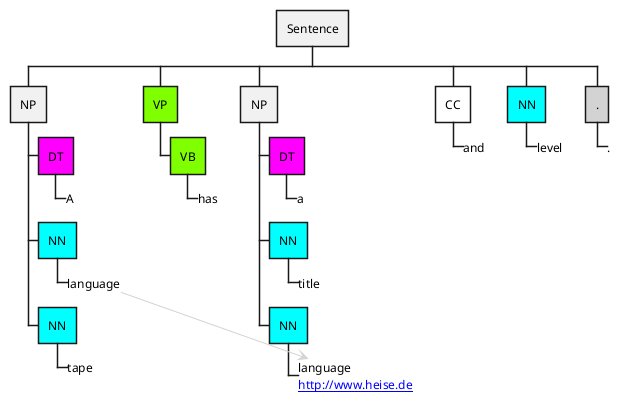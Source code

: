 @startwbs
skinparam nodesep 0
skinparam ranksep 0
skinparam splines ortho
+ Sentence
++ NP
+++[#MAGENTA] DT
++++_ A
+++[#CYAN] NN
++++_ "language" as LAN1
+++[#CYAN] NN
++++_ "tape" as T
++[#CHARTREUSE] VP
+++[#CHARTREUSE] VB
++++_ has
++ NP
+++[#MAGENTA] DT
++++_ a
+++[#CYAN] NN
++++_ title
+++[#CYAN] NN
++++_ "language\n[[http://www.heise.de]]" as LAN2
++[#WHITE] CC
+++_ and
++[#CYAN] NN
+++_ level
++[#LIGHTGREY] .
+++_ .

LAN1 --> LAN2 #lightgrey

@endwbs
